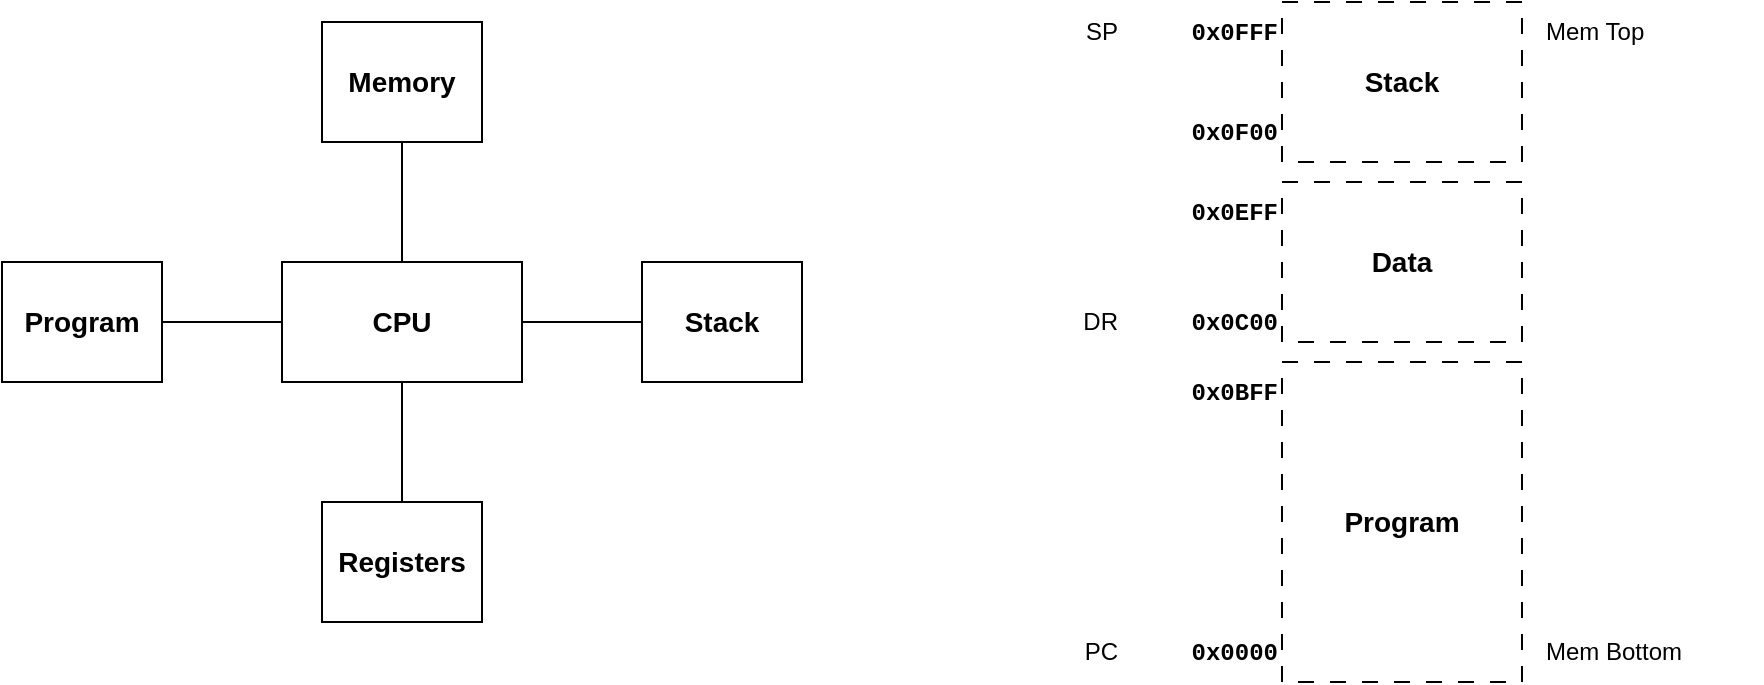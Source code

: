 <mxfile version="28.0.6">
  <diagram id="gKfQR6QMqfabCFEobmAz" name="Page-1">
    <mxGraphModel dx="995" dy="726" grid="1" gridSize="10" guides="1" tooltips="1" connect="1" arrows="1" fold="1" page="1" pageScale="1" pageWidth="1100" pageHeight="850" math="0" shadow="0">
      <root>
        <mxCell id="0" />
        <mxCell id="1" parent="0" />
        <mxCell id="f6vRZK2oa4QjY8WZpOiV-21" style="edgeStyle=orthogonalEdgeStyle;rounded=0;orthogonalLoop=1;jettySize=auto;html=1;exitX=0.5;exitY=0;exitDx=0;exitDy=0;entryX=0.5;entryY=1;entryDx=0;entryDy=0;endArrow=none;endFill=0;" edge="1" parent="1" source="XGa5Y8sCl0DmdLY9kct8-4" target="f6vRZK2oa4QjY8WZpOiV-4">
          <mxGeometry relative="1" as="geometry" />
        </mxCell>
        <mxCell id="f6vRZK2oa4QjY8WZpOiV-22" style="edgeStyle=orthogonalEdgeStyle;rounded=0;orthogonalLoop=1;jettySize=auto;html=1;exitX=1;exitY=0.5;exitDx=0;exitDy=0;entryX=0;entryY=0.5;entryDx=0;entryDy=0;endArrow=none;endFill=0;" edge="1" parent="1" source="XGa5Y8sCl0DmdLY9kct8-4" target="f6vRZK2oa4QjY8WZpOiV-5">
          <mxGeometry relative="1" as="geometry" />
        </mxCell>
        <mxCell id="f6vRZK2oa4QjY8WZpOiV-23" style="edgeStyle=orthogonalEdgeStyle;rounded=0;orthogonalLoop=1;jettySize=auto;html=1;exitX=0.5;exitY=1;exitDx=0;exitDy=0;entryX=0.5;entryY=0;entryDx=0;entryDy=0;endArrow=none;endFill=0;" edge="1" parent="1" source="XGa5Y8sCl0DmdLY9kct8-4" target="f6vRZK2oa4QjY8WZpOiV-6">
          <mxGeometry relative="1" as="geometry" />
        </mxCell>
        <mxCell id="f6vRZK2oa4QjY8WZpOiV-24" style="edgeStyle=orthogonalEdgeStyle;rounded=0;orthogonalLoop=1;jettySize=auto;html=1;exitX=0;exitY=0.5;exitDx=0;exitDy=0;entryX=1;entryY=0.5;entryDx=0;entryDy=0;endArrow=none;endFill=0;" edge="1" parent="1" source="XGa5Y8sCl0DmdLY9kct8-4" target="f6vRZK2oa4QjY8WZpOiV-3">
          <mxGeometry relative="1" as="geometry" />
        </mxCell>
        <mxCell id="XGa5Y8sCl0DmdLY9kct8-4" value="&lt;font style=&quot;font-size: 14px;&quot;&gt;&lt;b&gt;CPU&lt;/b&gt;&lt;/font&gt;" style="rounded=0;whiteSpace=wrap;html=1;" parent="1" vertex="1">
          <mxGeometry x="220" y="290" width="120" height="60" as="geometry" />
        </mxCell>
        <mxCell id="f6vRZK2oa4QjY8WZpOiV-3" value="&lt;font style=&quot;font-size: 14px;&quot;&gt;&lt;b&gt;Program&lt;/b&gt;&lt;/font&gt;" style="rounded=0;whiteSpace=wrap;html=1;" vertex="1" parent="1">
          <mxGeometry x="80" y="290" width="80" height="60" as="geometry" />
        </mxCell>
        <mxCell id="f6vRZK2oa4QjY8WZpOiV-4" value="&lt;font style=&quot;font-size: 14px;&quot;&gt;&lt;b&gt;Memory&lt;/b&gt;&lt;/font&gt;" style="rounded=0;whiteSpace=wrap;html=1;" vertex="1" parent="1">
          <mxGeometry x="240" y="170" width="80" height="60" as="geometry" />
        </mxCell>
        <mxCell id="f6vRZK2oa4QjY8WZpOiV-5" value="&lt;font style=&quot;font-size: 14px;&quot;&gt;&lt;b&gt;Stack&lt;/b&gt;&lt;/font&gt;" style="rounded=0;whiteSpace=wrap;html=1;" vertex="1" parent="1">
          <mxGeometry x="400" y="290" width="80" height="60" as="geometry" />
        </mxCell>
        <mxCell id="f6vRZK2oa4QjY8WZpOiV-6" value="&lt;span style=&quot;font-size: 14px;&quot;&gt;&lt;b&gt;Registers&lt;/b&gt;&lt;/span&gt;" style="rounded=0;whiteSpace=wrap;html=1;" vertex="1" parent="1">
          <mxGeometry x="240" y="410" width="80" height="60" as="geometry" />
        </mxCell>
        <mxCell id="f6vRZK2oa4QjY8WZpOiV-7" value="&lt;font style=&quot;font-size: 14px;&quot;&gt;&lt;b&gt;Stack&lt;/b&gt;&lt;/font&gt;" style="rounded=0;whiteSpace=wrap;html=1;dashed=1;dashPattern=8 8;" vertex="1" parent="1">
          <mxGeometry x="720" y="160" width="120" height="80" as="geometry" />
        </mxCell>
        <mxCell id="f6vRZK2oa4QjY8WZpOiV-8" value="&lt;font style=&quot;font-size: 14px;&quot;&gt;&lt;b&gt;Data&lt;/b&gt;&lt;/font&gt;" style="rounded=0;whiteSpace=wrap;html=1;dashed=1;dashPattern=8 8;" vertex="1" parent="1">
          <mxGeometry x="720" y="250" width="120" height="80" as="geometry" />
        </mxCell>
        <mxCell id="f6vRZK2oa4QjY8WZpOiV-9" value="&lt;font style=&quot;font-size: 14px;&quot;&gt;&lt;b&gt;Program&lt;/b&gt;&lt;/font&gt;" style="rounded=0;whiteSpace=wrap;html=1;dashed=1;dashPattern=8 8;" vertex="1" parent="1">
          <mxGeometry x="720" y="340" width="120" height="160" as="geometry" />
        </mxCell>
        <mxCell id="f6vRZK2oa4QjY8WZpOiV-10" value="&lt;b style=&quot;font-family: &amp;quot;Courier New&amp;quot;;&quot;&gt;0x0000&lt;/b&gt;" style="text;html=1;align=right;verticalAlign=middle;whiteSpace=wrap;rounded=0;imageAlign=right;" vertex="1" parent="1">
          <mxGeometry x="660" y="470" width="60" height="30" as="geometry" />
        </mxCell>
        <mxCell id="f6vRZK2oa4QjY8WZpOiV-11" value="&lt;b style=&quot;font-family: &amp;quot;Courier New&amp;quot;;&quot;&gt;0x0BFF&lt;/b&gt;" style="text;html=1;align=right;verticalAlign=middle;whiteSpace=wrap;rounded=0;imageAlign=right;" vertex="1" parent="1">
          <mxGeometry x="660" y="340" width="60" height="30" as="geometry" />
        </mxCell>
        <mxCell id="f6vRZK2oa4QjY8WZpOiV-12" value="&lt;b style=&quot;font-family: &amp;quot;Courier New&amp;quot;;&quot;&gt;0x0C00&lt;/b&gt;" style="text;html=1;align=right;verticalAlign=middle;whiteSpace=wrap;rounded=0;imageAlign=right;" vertex="1" parent="1">
          <mxGeometry x="660" y="305" width="60" height="30" as="geometry" />
        </mxCell>
        <mxCell id="f6vRZK2oa4QjY8WZpOiV-13" value="&lt;b style=&quot;font-family: &amp;quot;Courier New&amp;quot;;&quot;&gt;0x0EFF&lt;/b&gt;" style="text;html=1;align=right;verticalAlign=middle;whiteSpace=wrap;rounded=0;imageAlign=right;" vertex="1" parent="1">
          <mxGeometry x="660" y="250" width="60" height="30" as="geometry" />
        </mxCell>
        <mxCell id="f6vRZK2oa4QjY8WZpOiV-14" value="&lt;b style=&quot;font-family: &amp;quot;Courier New&amp;quot;;&quot;&gt;0x0F00&lt;/b&gt;" style="text;html=1;align=right;verticalAlign=middle;whiteSpace=wrap;rounded=0;imageAlign=right;" vertex="1" parent="1">
          <mxGeometry x="660" y="210" width="60" height="30" as="geometry" />
        </mxCell>
        <mxCell id="f6vRZK2oa4QjY8WZpOiV-15" value="&lt;b style=&quot;font-family: &amp;quot;Courier New&amp;quot;;&quot;&gt;0x0FFF&lt;/b&gt;" style="text;html=1;align=right;verticalAlign=middle;whiteSpace=wrap;rounded=0;imageAlign=right;" vertex="1" parent="1">
          <mxGeometry x="660" y="160" width="60" height="30" as="geometry" />
        </mxCell>
        <mxCell id="f6vRZK2oa4QjY8WZpOiV-16" value="Mem Bottom" style="text;html=1;align=left;verticalAlign=middle;whiteSpace=wrap;rounded=0;" vertex="1" parent="1">
          <mxGeometry x="850" y="470" width="110" height="30" as="geometry" />
        </mxCell>
        <mxCell id="f6vRZK2oa4QjY8WZpOiV-17" value="Mem Top" style="text;html=1;align=left;verticalAlign=middle;whiteSpace=wrap;rounded=0;" vertex="1" parent="1">
          <mxGeometry x="850" y="160" width="110" height="30" as="geometry" />
        </mxCell>
        <mxCell id="f6vRZK2oa4QjY8WZpOiV-18" value="PC" style="text;html=1;align=right;verticalAlign=middle;whiteSpace=wrap;rounded=0;" vertex="1" parent="1">
          <mxGeometry x="580" y="470" width="60" height="30" as="geometry" />
        </mxCell>
        <mxCell id="f6vRZK2oa4QjY8WZpOiV-19" value="DR" style="text;html=1;align=right;verticalAlign=middle;whiteSpace=wrap;rounded=0;" vertex="1" parent="1">
          <mxGeometry x="580" y="305" width="60" height="30" as="geometry" />
        </mxCell>
        <mxCell id="f6vRZK2oa4QjY8WZpOiV-20" value="SP" style="text;html=1;align=right;verticalAlign=middle;whiteSpace=wrap;rounded=0;" vertex="1" parent="1">
          <mxGeometry x="580" y="160" width="60" height="30" as="geometry" />
        </mxCell>
      </root>
    </mxGraphModel>
  </diagram>
</mxfile>
